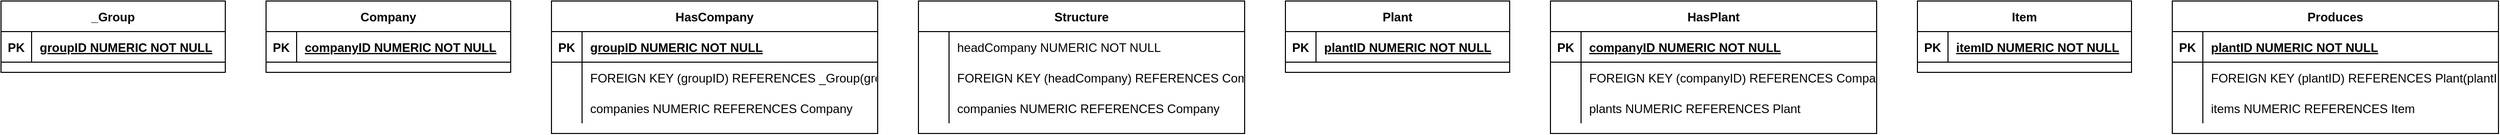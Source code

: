 <mxfile version="16.5.1" type="device"><diagram id="5wZ6-WzP2SwRBeIg2fxr" name="Page-1"><mxGraphModel dx="2204" dy="878" grid="1" gridSize="10" guides="1" tooltips="1" connect="1" arrows="1" fold="1" page="1" pageScale="1" pageWidth="850" pageHeight="1100" math="0" shadow="0"><root><mxCell id="0"/><mxCell id="1" parent="0"/><mxCell id="3TfZk5KMx78GdVv5wnxS-167" value="_Group" style="shape=table;startSize=30;container=1;collapsible=1;childLayout=tableLayout;fixedRows=1;rowLines=0;fontStyle=1;align=center;resizeLast=1;" vertex="1" parent="1"><mxGeometry x="-660" y="320" width="220" height="70" as="geometry"/></mxCell><mxCell id="3TfZk5KMx78GdVv5wnxS-168" value="" style="shape=tableRow;horizontal=0;startSize=0;swimlaneHead=0;swimlaneBody=0;fillColor=none;collapsible=0;dropTarget=0;points=[[0,0.5],[1,0.5]];portConstraint=eastwest;top=0;left=0;right=0;bottom=1;" vertex="1" parent="3TfZk5KMx78GdVv5wnxS-167"><mxGeometry y="30" width="220" height="30" as="geometry"/></mxCell><mxCell id="3TfZk5KMx78GdVv5wnxS-169" value="PK" style="shape=partialRectangle;overflow=hidden;connectable=0;fillColor=none;top=0;left=0;bottom=0;right=0;fontStyle=1;" vertex="1" parent="3TfZk5KMx78GdVv5wnxS-168"><mxGeometry width="30" height="30" as="geometry"><mxRectangle width="30" height="30" as="alternateBounds"/></mxGeometry></mxCell><mxCell id="3TfZk5KMx78GdVv5wnxS-170" value="groupID NUMERIC NOT NULL" style="shape=partialRectangle;overflow=hidden;connectable=0;fillColor=none;align=left;top=0;left=0;bottom=0;right=0;spacingLeft=6;fontStyle=5;" vertex="1" parent="3TfZk5KMx78GdVv5wnxS-168"><mxGeometry x="30" width="190" height="30" as="geometry"><mxRectangle width="190" height="30" as="alternateBounds"/></mxGeometry></mxCell><mxCell id="3TfZk5KMx78GdVv5wnxS-171" value="Company" style="shape=table;startSize=30;container=1;collapsible=1;childLayout=tableLayout;fixedRows=1;rowLines=0;fontStyle=1;align=center;resizeLast=1;" vertex="1" parent="1"><mxGeometry x="-400" y="320" width="240" height="70" as="geometry"/></mxCell><mxCell id="3TfZk5KMx78GdVv5wnxS-172" value="" style="shape=tableRow;horizontal=0;startSize=0;swimlaneHead=0;swimlaneBody=0;fillColor=none;collapsible=0;dropTarget=0;points=[[0,0.5],[1,0.5]];portConstraint=eastwest;top=0;left=0;right=0;bottom=1;" vertex="1" parent="3TfZk5KMx78GdVv5wnxS-171"><mxGeometry y="30" width="240" height="30" as="geometry"/></mxCell><mxCell id="3TfZk5KMx78GdVv5wnxS-173" value="PK" style="shape=partialRectangle;overflow=hidden;connectable=0;fillColor=none;top=0;left=0;bottom=0;right=0;fontStyle=1;" vertex="1" parent="3TfZk5KMx78GdVv5wnxS-172"><mxGeometry width="30" height="30" as="geometry"><mxRectangle width="30" height="30" as="alternateBounds"/></mxGeometry></mxCell><mxCell id="3TfZk5KMx78GdVv5wnxS-174" value="companyID NUMERIC NOT NULL" style="shape=partialRectangle;overflow=hidden;connectable=0;fillColor=none;align=left;top=0;left=0;bottom=0;right=0;spacingLeft=6;fontStyle=5;" vertex="1" parent="3TfZk5KMx78GdVv5wnxS-172"><mxGeometry x="30" width="210" height="30" as="geometry"><mxRectangle width="210" height="30" as="alternateBounds"/></mxGeometry></mxCell><mxCell id="3TfZk5KMx78GdVv5wnxS-175" value="HasCompany" style="shape=table;startSize=30;container=1;collapsible=1;childLayout=tableLayout;fixedRows=1;rowLines=0;fontStyle=1;align=center;resizeLast=1;" vertex="1" parent="1"><mxGeometry x="-120" y="320" width="320" height="130" as="geometry"/></mxCell><mxCell id="3TfZk5KMx78GdVv5wnxS-176" value="" style="shape=tableRow;horizontal=0;startSize=0;swimlaneHead=0;swimlaneBody=0;fillColor=none;collapsible=0;dropTarget=0;points=[[0,0.5],[1,0.5]];portConstraint=eastwest;top=0;left=0;right=0;bottom=1;" vertex="1" parent="3TfZk5KMx78GdVv5wnxS-175"><mxGeometry y="30" width="320" height="30" as="geometry"/></mxCell><mxCell id="3TfZk5KMx78GdVv5wnxS-177" value="PK" style="shape=partialRectangle;overflow=hidden;connectable=0;fillColor=none;top=0;left=0;bottom=0;right=0;fontStyle=1;" vertex="1" parent="3TfZk5KMx78GdVv5wnxS-176"><mxGeometry width="30" height="30" as="geometry"><mxRectangle width="30" height="30" as="alternateBounds"/></mxGeometry></mxCell><mxCell id="3TfZk5KMx78GdVv5wnxS-178" value="groupID NUMERIC NOT NULL" style="shape=partialRectangle;overflow=hidden;connectable=0;fillColor=none;align=left;top=0;left=0;bottom=0;right=0;spacingLeft=6;fontStyle=5;" vertex="1" parent="3TfZk5KMx78GdVv5wnxS-176"><mxGeometry x="30" width="290" height="30" as="geometry"><mxRectangle width="290" height="30" as="alternateBounds"/></mxGeometry></mxCell><mxCell id="3TfZk5KMx78GdVv5wnxS-179" value="" style="shape=tableRow;horizontal=0;startSize=0;swimlaneHead=0;swimlaneBody=0;fillColor=none;collapsible=0;dropTarget=0;points=[[0,0.5],[1,0.5]];portConstraint=eastwest;top=0;left=0;right=0;bottom=0;" vertex="1" parent="3TfZk5KMx78GdVv5wnxS-175"><mxGeometry y="60" width="320" height="30" as="geometry"/></mxCell><mxCell id="3TfZk5KMx78GdVv5wnxS-180" value="" style="shape=partialRectangle;overflow=hidden;connectable=0;fillColor=none;top=0;left=0;bottom=0;right=0;" vertex="1" parent="3TfZk5KMx78GdVv5wnxS-179"><mxGeometry width="30" height="30" as="geometry"><mxRectangle width="30" height="30" as="alternateBounds"/></mxGeometry></mxCell><mxCell id="3TfZk5KMx78GdVv5wnxS-181" value="FOREIGN KEY (groupID) REFERENCES _Group(groupID)" style="shape=partialRectangle;overflow=hidden;connectable=0;fillColor=none;align=left;top=0;left=0;bottom=0;right=0;spacingLeft=6;" vertex="1" parent="3TfZk5KMx78GdVv5wnxS-179"><mxGeometry x="30" width="290" height="30" as="geometry"><mxRectangle width="290" height="30" as="alternateBounds"/></mxGeometry></mxCell><mxCell id="3TfZk5KMx78GdVv5wnxS-182" value="" style="shape=tableRow;horizontal=0;startSize=0;swimlaneHead=0;swimlaneBody=0;fillColor=none;collapsible=0;dropTarget=0;points=[[0,0.5],[1,0.5]];portConstraint=eastwest;top=0;left=0;right=0;bottom=0;" vertex="1" parent="3TfZk5KMx78GdVv5wnxS-175"><mxGeometry y="90" width="320" height="30" as="geometry"/></mxCell><mxCell id="3TfZk5KMx78GdVv5wnxS-183" value="" style="shape=partialRectangle;overflow=hidden;connectable=0;fillColor=none;top=0;left=0;bottom=0;right=0;" vertex="1" parent="3TfZk5KMx78GdVv5wnxS-182"><mxGeometry width="30" height="30" as="geometry"><mxRectangle width="30" height="30" as="alternateBounds"/></mxGeometry></mxCell><mxCell id="3TfZk5KMx78GdVv5wnxS-184" value="companies NUMERIC REFERENCES Company" style="shape=partialRectangle;overflow=hidden;connectable=0;fillColor=none;align=left;top=0;left=0;bottom=0;right=0;spacingLeft=6;" vertex="1" parent="3TfZk5KMx78GdVv5wnxS-182"><mxGeometry x="30" width="290" height="30" as="geometry"><mxRectangle width="290" height="30" as="alternateBounds"/></mxGeometry></mxCell><mxCell id="3TfZk5KMx78GdVv5wnxS-185" value="Structure" style="shape=table;startSize=30;container=1;collapsible=1;childLayout=tableLayout;fixedRows=1;rowLines=0;fontStyle=1;align=center;resizeLast=1;" vertex="1" parent="1"><mxGeometry x="240" y="320" width="320" height="130" as="geometry"/></mxCell><mxCell id="3TfZk5KMx78GdVv5wnxS-186" value="" style="shape=tableRow;horizontal=0;startSize=0;swimlaneHead=0;swimlaneBody=0;fillColor=none;collapsible=0;dropTarget=0;points=[[0,0.5],[1,0.5]];portConstraint=eastwest;top=0;left=0;right=0;bottom=0;" vertex="1" parent="3TfZk5KMx78GdVv5wnxS-185"><mxGeometry y="30" width="320" height="30" as="geometry"/></mxCell><mxCell id="3TfZk5KMx78GdVv5wnxS-187" value="" style="shape=partialRectangle;overflow=hidden;connectable=0;fillColor=none;top=0;left=0;bottom=0;right=0;" vertex="1" parent="3TfZk5KMx78GdVv5wnxS-186"><mxGeometry width="30" height="30" as="geometry"><mxRectangle width="30" height="30" as="alternateBounds"/></mxGeometry></mxCell><mxCell id="3TfZk5KMx78GdVv5wnxS-188" value="headCompany NUMERIC NOT NULL" style="shape=partialRectangle;overflow=hidden;connectable=0;fillColor=none;align=left;top=0;left=0;bottom=0;right=0;spacingLeft=6;" vertex="1" parent="3TfZk5KMx78GdVv5wnxS-186"><mxGeometry x="30" width="290" height="30" as="geometry"><mxRectangle width="290" height="30" as="alternateBounds"/></mxGeometry></mxCell><mxCell id="3TfZk5KMx78GdVv5wnxS-189" value="" style="shape=tableRow;horizontal=0;startSize=0;swimlaneHead=0;swimlaneBody=0;fillColor=none;collapsible=0;dropTarget=0;points=[[0,0.5],[1,0.5]];portConstraint=eastwest;top=0;left=0;right=0;bottom=0;" vertex="1" parent="3TfZk5KMx78GdVv5wnxS-185"><mxGeometry y="60" width="320" height="30" as="geometry"/></mxCell><mxCell id="3TfZk5KMx78GdVv5wnxS-190" value="" style="shape=partialRectangle;overflow=hidden;connectable=0;fillColor=none;top=0;left=0;bottom=0;right=0;" vertex="1" parent="3TfZk5KMx78GdVv5wnxS-189"><mxGeometry width="30" height="30" as="geometry"><mxRectangle width="30" height="30" as="alternateBounds"/></mxGeometry></mxCell><mxCell id="3TfZk5KMx78GdVv5wnxS-191" value="FOREIGN KEY (headCompany) REFERENCES Company(companyID)" style="shape=partialRectangle;overflow=hidden;connectable=0;fillColor=none;align=left;top=0;left=0;bottom=0;right=0;spacingLeft=6;" vertex="1" parent="3TfZk5KMx78GdVv5wnxS-189"><mxGeometry x="30" width="290" height="30" as="geometry"><mxRectangle width="290" height="30" as="alternateBounds"/></mxGeometry></mxCell><mxCell id="3TfZk5KMx78GdVv5wnxS-192" value="" style="shape=tableRow;horizontal=0;startSize=0;swimlaneHead=0;swimlaneBody=0;fillColor=none;collapsible=0;dropTarget=0;points=[[0,0.5],[1,0.5]];portConstraint=eastwest;top=0;left=0;right=0;bottom=0;" vertex="1" parent="3TfZk5KMx78GdVv5wnxS-185"><mxGeometry y="90" width="320" height="30" as="geometry"/></mxCell><mxCell id="3TfZk5KMx78GdVv5wnxS-193" value="" style="shape=partialRectangle;overflow=hidden;connectable=0;fillColor=none;top=0;left=0;bottom=0;right=0;" vertex="1" parent="3TfZk5KMx78GdVv5wnxS-192"><mxGeometry width="30" height="30" as="geometry"><mxRectangle width="30" height="30" as="alternateBounds"/></mxGeometry></mxCell><mxCell id="3TfZk5KMx78GdVv5wnxS-194" value="companies NUMERIC REFERENCES Company" style="shape=partialRectangle;overflow=hidden;connectable=0;fillColor=none;align=left;top=0;left=0;bottom=0;right=0;spacingLeft=6;" vertex="1" parent="3TfZk5KMx78GdVv5wnxS-192"><mxGeometry x="30" width="290" height="30" as="geometry"><mxRectangle width="290" height="30" as="alternateBounds"/></mxGeometry></mxCell><mxCell id="3TfZk5KMx78GdVv5wnxS-195" value="Plant" style="shape=table;startSize=30;container=1;collapsible=1;childLayout=tableLayout;fixedRows=1;rowLines=0;fontStyle=1;align=center;resizeLast=1;" vertex="1" parent="1"><mxGeometry x="600" y="320" width="220" height="70" as="geometry"/></mxCell><mxCell id="3TfZk5KMx78GdVv5wnxS-196" value="" style="shape=tableRow;horizontal=0;startSize=0;swimlaneHead=0;swimlaneBody=0;fillColor=none;collapsible=0;dropTarget=0;points=[[0,0.5],[1,0.5]];portConstraint=eastwest;top=0;left=0;right=0;bottom=1;" vertex="1" parent="3TfZk5KMx78GdVv5wnxS-195"><mxGeometry y="30" width="220" height="30" as="geometry"/></mxCell><mxCell id="3TfZk5KMx78GdVv5wnxS-197" value="PK" style="shape=partialRectangle;overflow=hidden;connectable=0;fillColor=none;top=0;left=0;bottom=0;right=0;fontStyle=1;" vertex="1" parent="3TfZk5KMx78GdVv5wnxS-196"><mxGeometry width="30" height="30" as="geometry"><mxRectangle width="30" height="30" as="alternateBounds"/></mxGeometry></mxCell><mxCell id="3TfZk5KMx78GdVv5wnxS-198" value="plantID NUMERIC NOT NULL" style="shape=partialRectangle;overflow=hidden;connectable=0;fillColor=none;align=left;top=0;left=0;bottom=0;right=0;spacingLeft=6;fontStyle=5;" vertex="1" parent="3TfZk5KMx78GdVv5wnxS-196"><mxGeometry x="30" width="190" height="30" as="geometry"><mxRectangle width="190" height="30" as="alternateBounds"/></mxGeometry></mxCell><mxCell id="3TfZk5KMx78GdVv5wnxS-199" value="HasPlant" style="shape=table;startSize=30;container=1;collapsible=1;childLayout=tableLayout;fixedRows=1;rowLines=0;fontStyle=1;align=center;resizeLast=1;" vertex="1" parent="1"><mxGeometry x="860" y="320" width="320" height="130" as="geometry"/></mxCell><mxCell id="3TfZk5KMx78GdVv5wnxS-200" value="" style="shape=tableRow;horizontal=0;startSize=0;swimlaneHead=0;swimlaneBody=0;fillColor=none;collapsible=0;dropTarget=0;points=[[0,0.5],[1,0.5]];portConstraint=eastwest;top=0;left=0;right=0;bottom=1;" vertex="1" parent="3TfZk5KMx78GdVv5wnxS-199"><mxGeometry y="30" width="320" height="30" as="geometry"/></mxCell><mxCell id="3TfZk5KMx78GdVv5wnxS-201" value="PK" style="shape=partialRectangle;overflow=hidden;connectable=0;fillColor=none;top=0;left=0;bottom=0;right=0;fontStyle=1;" vertex="1" parent="3TfZk5KMx78GdVv5wnxS-200"><mxGeometry width="30" height="30" as="geometry"><mxRectangle width="30" height="30" as="alternateBounds"/></mxGeometry></mxCell><mxCell id="3TfZk5KMx78GdVv5wnxS-202" value="companyID NUMERIC NOT NULL" style="shape=partialRectangle;overflow=hidden;connectable=0;fillColor=none;align=left;top=0;left=0;bottom=0;right=0;spacingLeft=6;fontStyle=5;" vertex="1" parent="3TfZk5KMx78GdVv5wnxS-200"><mxGeometry x="30" width="290" height="30" as="geometry"><mxRectangle width="290" height="30" as="alternateBounds"/></mxGeometry></mxCell><mxCell id="3TfZk5KMx78GdVv5wnxS-203" value="" style="shape=tableRow;horizontal=0;startSize=0;swimlaneHead=0;swimlaneBody=0;fillColor=none;collapsible=0;dropTarget=0;points=[[0,0.5],[1,0.5]];portConstraint=eastwest;top=0;left=0;right=0;bottom=0;" vertex="1" parent="3TfZk5KMx78GdVv5wnxS-199"><mxGeometry y="60" width="320" height="30" as="geometry"/></mxCell><mxCell id="3TfZk5KMx78GdVv5wnxS-204" value="" style="shape=partialRectangle;overflow=hidden;connectable=0;fillColor=none;top=0;left=0;bottom=0;right=0;" vertex="1" parent="3TfZk5KMx78GdVv5wnxS-203"><mxGeometry width="30" height="30" as="geometry"><mxRectangle width="30" height="30" as="alternateBounds"/></mxGeometry></mxCell><mxCell id="3TfZk5KMx78GdVv5wnxS-205" value="FOREIGN KEY (companyID) REFERENCES Company(companyID)" style="shape=partialRectangle;overflow=hidden;connectable=0;fillColor=none;align=left;top=0;left=0;bottom=0;right=0;spacingLeft=6;" vertex="1" parent="3TfZk5KMx78GdVv5wnxS-203"><mxGeometry x="30" width="290" height="30" as="geometry"><mxRectangle width="290" height="30" as="alternateBounds"/></mxGeometry></mxCell><mxCell id="3TfZk5KMx78GdVv5wnxS-206" value="" style="shape=tableRow;horizontal=0;startSize=0;swimlaneHead=0;swimlaneBody=0;fillColor=none;collapsible=0;dropTarget=0;points=[[0,0.5],[1,0.5]];portConstraint=eastwest;top=0;left=0;right=0;bottom=0;" vertex="1" parent="3TfZk5KMx78GdVv5wnxS-199"><mxGeometry y="90" width="320" height="30" as="geometry"/></mxCell><mxCell id="3TfZk5KMx78GdVv5wnxS-207" value="" style="shape=partialRectangle;overflow=hidden;connectable=0;fillColor=none;top=0;left=0;bottom=0;right=0;" vertex="1" parent="3TfZk5KMx78GdVv5wnxS-206"><mxGeometry width="30" height="30" as="geometry"><mxRectangle width="30" height="30" as="alternateBounds"/></mxGeometry></mxCell><mxCell id="3TfZk5KMx78GdVv5wnxS-208" value="plants NUMERIC REFERENCES Plant" style="shape=partialRectangle;overflow=hidden;connectable=0;fillColor=none;align=left;top=0;left=0;bottom=0;right=0;spacingLeft=6;" vertex="1" parent="3TfZk5KMx78GdVv5wnxS-206"><mxGeometry x="30" width="290" height="30" as="geometry"><mxRectangle width="290" height="30" as="alternateBounds"/></mxGeometry></mxCell><mxCell id="3TfZk5KMx78GdVv5wnxS-209" value="Item" style="shape=table;startSize=30;container=1;collapsible=1;childLayout=tableLayout;fixedRows=1;rowLines=0;fontStyle=1;align=center;resizeLast=1;" vertex="1" parent="1"><mxGeometry x="1220" y="320" width="210" height="70" as="geometry"/></mxCell><mxCell id="3TfZk5KMx78GdVv5wnxS-210" value="" style="shape=tableRow;horizontal=0;startSize=0;swimlaneHead=0;swimlaneBody=0;fillColor=none;collapsible=0;dropTarget=0;points=[[0,0.5],[1,0.5]];portConstraint=eastwest;top=0;left=0;right=0;bottom=1;" vertex="1" parent="3TfZk5KMx78GdVv5wnxS-209"><mxGeometry y="30" width="210" height="30" as="geometry"/></mxCell><mxCell id="3TfZk5KMx78GdVv5wnxS-211" value="PK" style="shape=partialRectangle;overflow=hidden;connectable=0;fillColor=none;top=0;left=0;bottom=0;right=0;fontStyle=1;" vertex="1" parent="3TfZk5KMx78GdVv5wnxS-210"><mxGeometry width="30" height="30" as="geometry"><mxRectangle width="30" height="30" as="alternateBounds"/></mxGeometry></mxCell><mxCell id="3TfZk5KMx78GdVv5wnxS-212" value="itemID NUMERIC NOT NULL" style="shape=partialRectangle;overflow=hidden;connectable=0;fillColor=none;align=left;top=0;left=0;bottom=0;right=0;spacingLeft=6;fontStyle=5;" vertex="1" parent="3TfZk5KMx78GdVv5wnxS-210"><mxGeometry x="30" width="180" height="30" as="geometry"><mxRectangle width="180" height="30" as="alternateBounds"/></mxGeometry></mxCell><mxCell id="3TfZk5KMx78GdVv5wnxS-213" value="Produces" style="shape=table;startSize=30;container=1;collapsible=1;childLayout=tableLayout;fixedRows=1;rowLines=0;fontStyle=1;align=center;resizeLast=1;" vertex="1" parent="1"><mxGeometry x="1470" y="320" width="320" height="130" as="geometry"/></mxCell><mxCell id="3TfZk5KMx78GdVv5wnxS-214" value="" style="shape=tableRow;horizontal=0;startSize=0;swimlaneHead=0;swimlaneBody=0;fillColor=none;collapsible=0;dropTarget=0;points=[[0,0.5],[1,0.5]];portConstraint=eastwest;top=0;left=0;right=0;bottom=1;" vertex="1" parent="3TfZk5KMx78GdVv5wnxS-213"><mxGeometry y="30" width="320" height="30" as="geometry"/></mxCell><mxCell id="3TfZk5KMx78GdVv5wnxS-215" value="PK" style="shape=partialRectangle;overflow=hidden;connectable=0;fillColor=none;top=0;left=0;bottom=0;right=0;fontStyle=1;" vertex="1" parent="3TfZk5KMx78GdVv5wnxS-214"><mxGeometry width="30" height="30" as="geometry"><mxRectangle width="30" height="30" as="alternateBounds"/></mxGeometry></mxCell><mxCell id="3TfZk5KMx78GdVv5wnxS-216" value="plantID NUMERIC NOT NULL" style="shape=partialRectangle;overflow=hidden;connectable=0;fillColor=none;align=left;top=0;left=0;bottom=0;right=0;spacingLeft=6;fontStyle=5;" vertex="1" parent="3TfZk5KMx78GdVv5wnxS-214"><mxGeometry x="30" width="290" height="30" as="geometry"><mxRectangle width="290" height="30" as="alternateBounds"/></mxGeometry></mxCell><mxCell id="3TfZk5KMx78GdVv5wnxS-217" value="" style="shape=tableRow;horizontal=0;startSize=0;swimlaneHead=0;swimlaneBody=0;fillColor=none;collapsible=0;dropTarget=0;points=[[0,0.5],[1,0.5]];portConstraint=eastwest;top=0;left=0;right=0;bottom=0;" vertex="1" parent="3TfZk5KMx78GdVv5wnxS-213"><mxGeometry y="60" width="320" height="30" as="geometry"/></mxCell><mxCell id="3TfZk5KMx78GdVv5wnxS-218" value="" style="shape=partialRectangle;overflow=hidden;connectable=0;fillColor=none;top=0;left=0;bottom=0;right=0;" vertex="1" parent="3TfZk5KMx78GdVv5wnxS-217"><mxGeometry width="30" height="30" as="geometry"><mxRectangle width="30" height="30" as="alternateBounds"/></mxGeometry></mxCell><mxCell id="3TfZk5KMx78GdVv5wnxS-219" value="FOREIGN KEY (plantID) REFERENCES Plant(plantID)" style="shape=partialRectangle;overflow=hidden;connectable=0;fillColor=none;align=left;top=0;left=0;bottom=0;right=0;spacingLeft=6;" vertex="1" parent="3TfZk5KMx78GdVv5wnxS-217"><mxGeometry x="30" width="290" height="30" as="geometry"><mxRectangle width="290" height="30" as="alternateBounds"/></mxGeometry></mxCell><mxCell id="3TfZk5KMx78GdVv5wnxS-220" value="" style="shape=tableRow;horizontal=0;startSize=0;swimlaneHead=0;swimlaneBody=0;fillColor=none;collapsible=0;dropTarget=0;points=[[0,0.5],[1,0.5]];portConstraint=eastwest;top=0;left=0;right=0;bottom=0;" vertex="1" parent="3TfZk5KMx78GdVv5wnxS-213"><mxGeometry y="90" width="320" height="30" as="geometry"/></mxCell><mxCell id="3TfZk5KMx78GdVv5wnxS-221" value="" style="shape=partialRectangle;overflow=hidden;connectable=0;fillColor=none;top=0;left=0;bottom=0;right=0;" vertex="1" parent="3TfZk5KMx78GdVv5wnxS-220"><mxGeometry width="30" height="30" as="geometry"><mxRectangle width="30" height="30" as="alternateBounds"/></mxGeometry></mxCell><mxCell id="3TfZk5KMx78GdVv5wnxS-222" value="items NUMERIC REFERENCES Item" style="shape=partialRectangle;overflow=hidden;connectable=0;fillColor=none;align=left;top=0;left=0;bottom=0;right=0;spacingLeft=6;" vertex="1" parent="3TfZk5KMx78GdVv5wnxS-220"><mxGeometry x="30" width="290" height="30" as="geometry"><mxRectangle width="290" height="30" as="alternateBounds"/></mxGeometry></mxCell></root></mxGraphModel></diagram></mxfile>